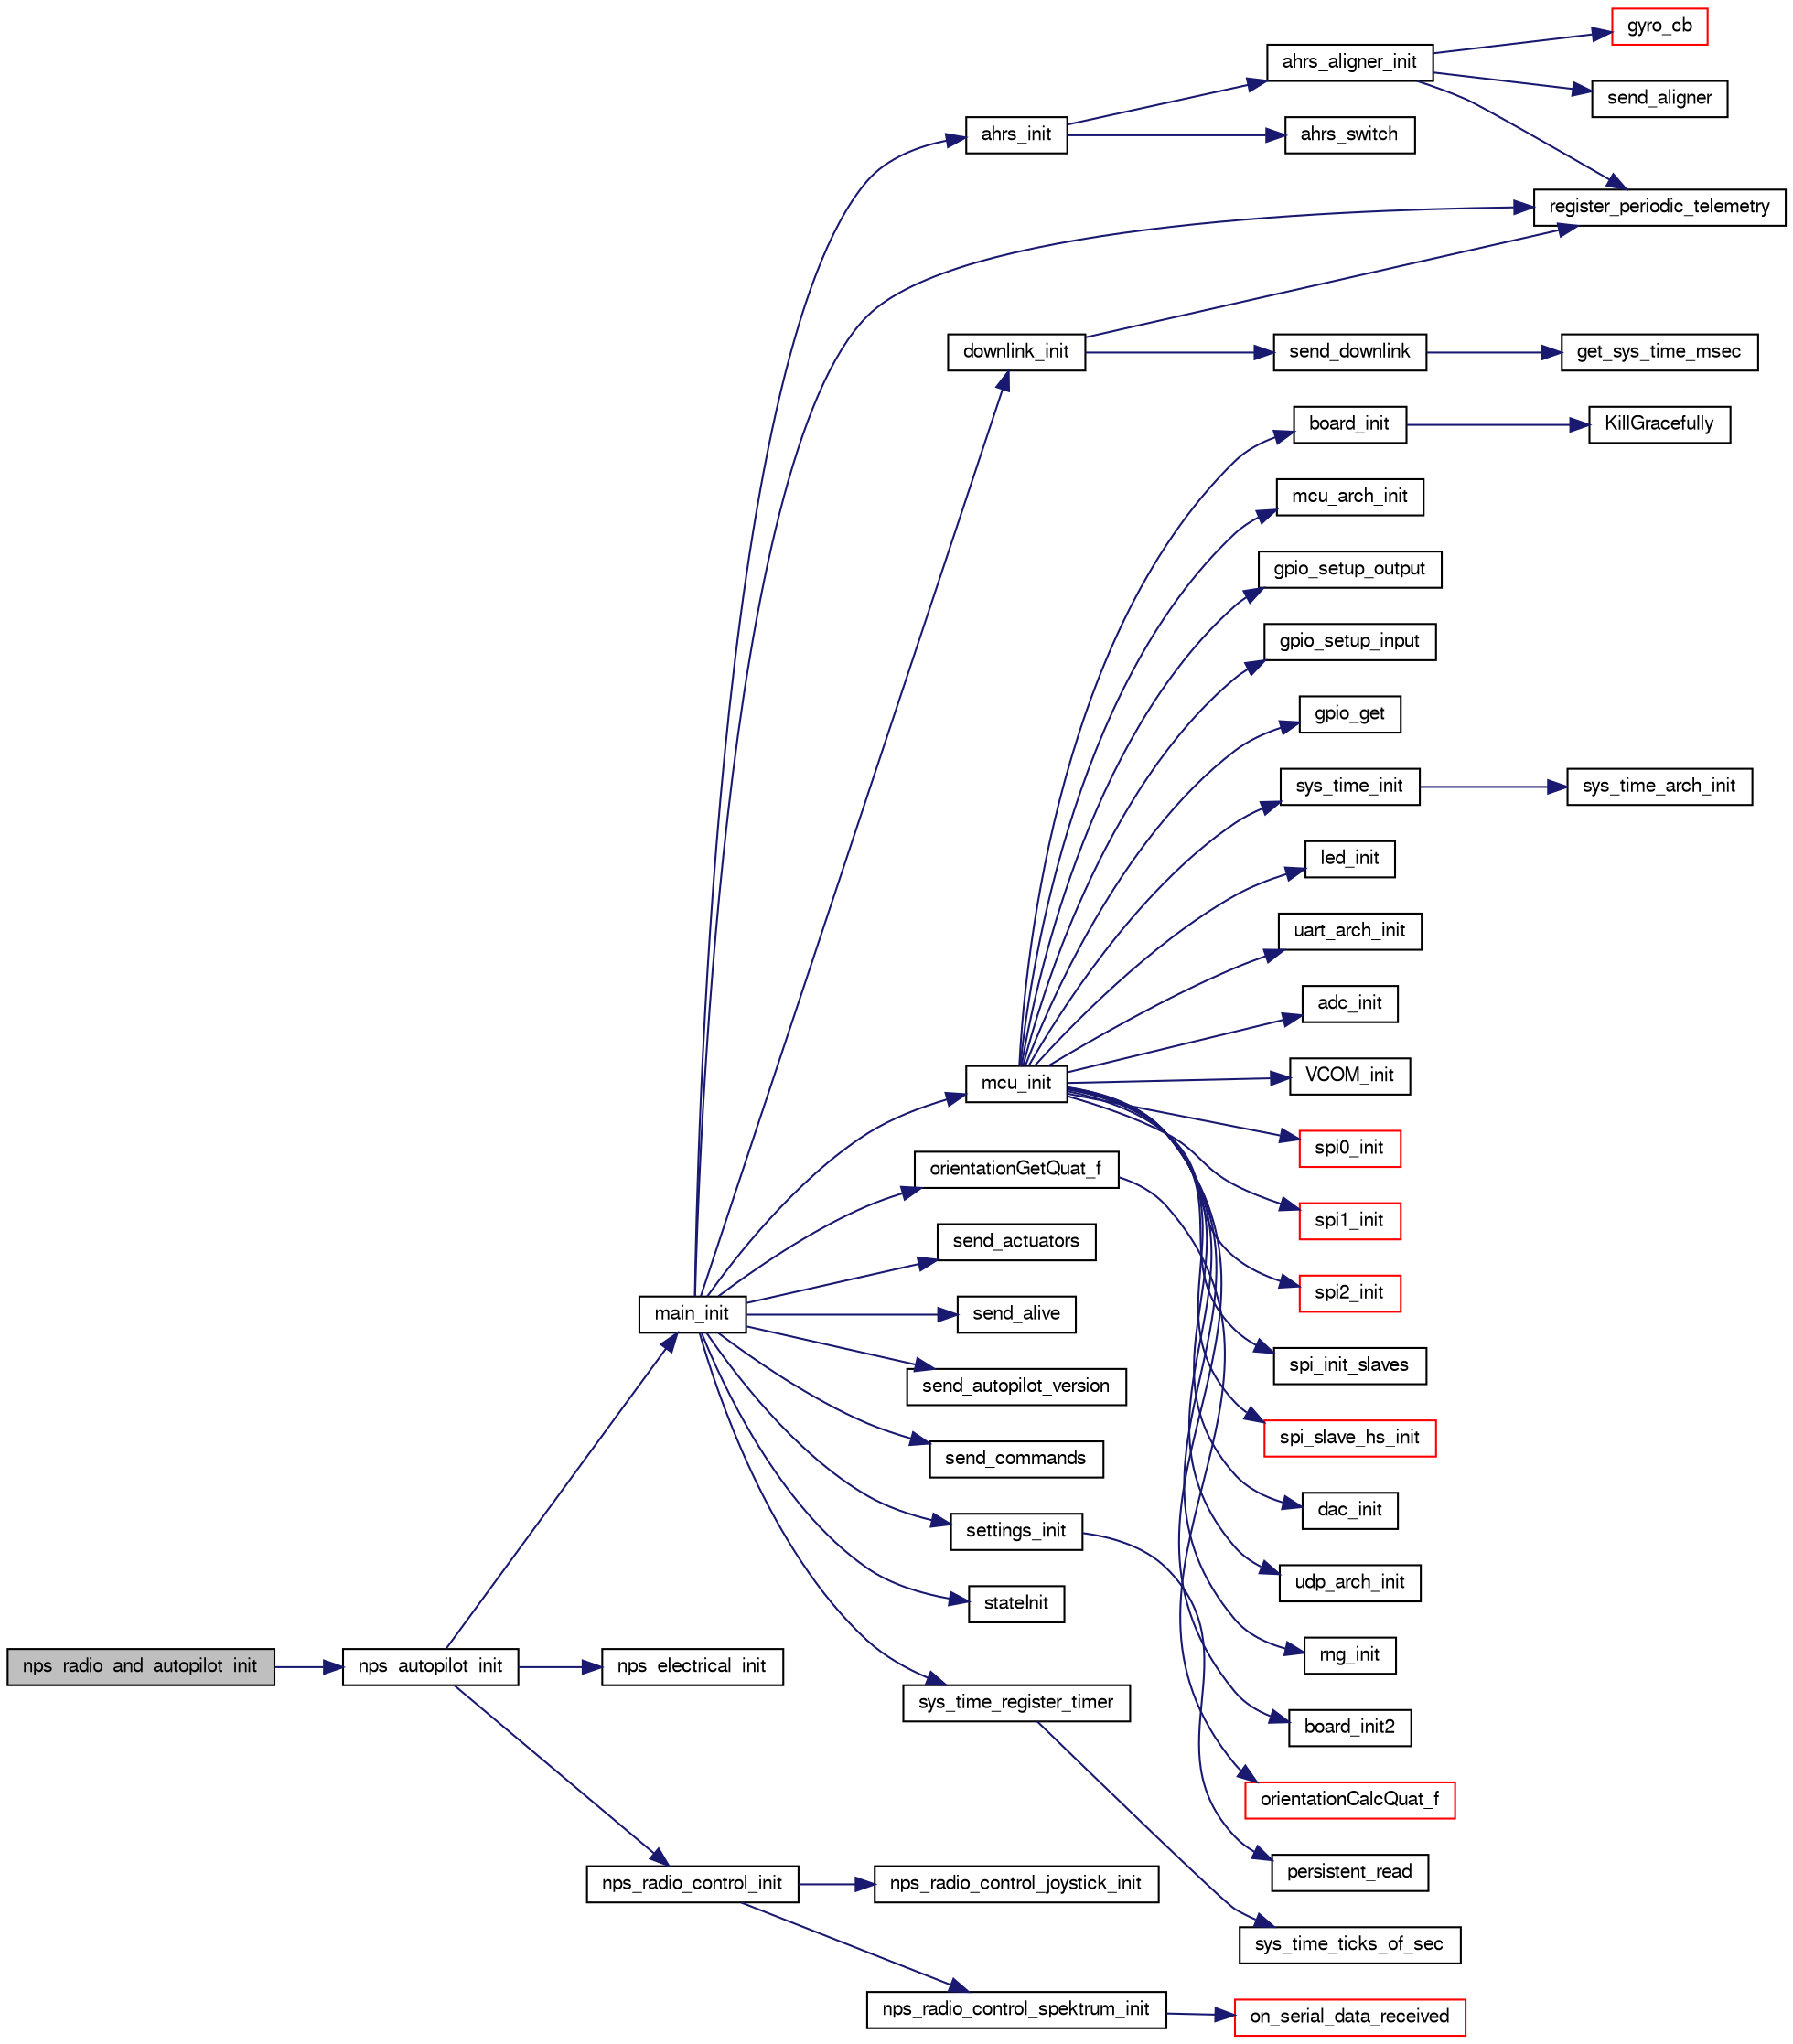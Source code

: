 digraph "nps_radio_and_autopilot_init"
{
  edge [fontname="FreeSans",fontsize="10",labelfontname="FreeSans",labelfontsize="10"];
  node [fontname="FreeSans",fontsize="10",shape=record];
  rankdir="LR";
  Node1 [label="nps_radio_and_autopilot_init",height=0.2,width=0.4,color="black", fillcolor="grey75", style="filled", fontcolor="black"];
  Node1 -> Node2 [color="midnightblue",fontsize="10",style="solid",fontname="FreeSans"];
  Node2 [label="nps_autopilot_init",height=0.2,width=0.4,color="black", fillcolor="white", style="filled",URL="$nps__autopilot_8h.html#aa10f50205109ca60f93290db2d7ac71c"];
  Node2 -> Node3 [color="midnightblue",fontsize="10",style="solid",fontname="FreeSans"];
  Node3 [label="main_init",height=0.2,width=0.4,color="black", fillcolor="white", style="filled",URL="$demo__ahrs__actuators_8c.html#afaa8374e20b79aaf7cfcea5ad9467ab1"];
  Node3 -> Node4 [color="midnightblue",fontsize="10",style="solid",fontname="FreeSans"];
  Node4 [label="ahrs_init",height=0.2,width=0.4,color="black", fillcolor="white", style="filled",URL="$ahrs_8c.html#aa3721663c9df7c7af5613486a3566afb",tooltip="AHRS initialization. "];
  Node4 -> Node5 [color="midnightblue",fontsize="10",style="solid",fontname="FreeSans"];
  Node5 [label="ahrs_aligner_init",height=0.2,width=0.4,color="black", fillcolor="white", style="filled",URL="$ahrs__aligner_8c.html#a321c9a82fcb75074c3041cbf6906e5ea"];
  Node5 -> Node6 [color="midnightblue",fontsize="10",style="solid",fontname="FreeSans"];
  Node6 [label="gyro_cb",height=0.2,width=0.4,color="red", fillcolor="white", style="filled",URL="$ahrs__aligner_8c.html#a47e1ea35fdb43af72537c6c9f38b889d"];
  Node5 -> Node7 [color="midnightblue",fontsize="10",style="solid",fontname="FreeSans"];
  Node7 [label="register_periodic_telemetry",height=0.2,width=0.4,color="black", fillcolor="white", style="filled",URL="$telemetry_8c.html#a8b8cf43739f06c54d16370c141b541a0",tooltip="Register a telemetry callback function. "];
  Node5 -> Node8 [color="midnightblue",fontsize="10",style="solid",fontname="FreeSans"];
  Node8 [label="send_aligner",height=0.2,width=0.4,color="black", fillcolor="white", style="filled",URL="$ahrs__aligner_8c.html#abe64b23cba24d9f6d4efd4773d3c8d1e"];
  Node4 -> Node9 [color="midnightblue",fontsize="10",style="solid",fontname="FreeSans"];
  Node9 [label="ahrs_switch",height=0.2,width=0.4,color="black", fillcolor="white", style="filled",URL="$ahrs_8c.html#ad933997851f19f057be2d3c1d4b5b5d0",tooltip="Switch to the output of another AHRS impl. "];
  Node3 -> Node10 [color="midnightblue",fontsize="10",style="solid",fontname="FreeSans"];
  Node10 [label="downlink_init",height=0.2,width=0.4,color="black", fillcolor="white", style="filled",URL="$downlink_8c.html#afd49e1738cc6ad57218b944dcb94f73b"];
  Node10 -> Node7 [color="midnightblue",fontsize="10",style="solid",fontname="FreeSans"];
  Node10 -> Node11 [color="midnightblue",fontsize="10",style="solid",fontname="FreeSans"];
  Node11 [label="send_downlink",height=0.2,width=0.4,color="black", fillcolor="white", style="filled",URL="$downlink_8c.html#af23b2b19aabf230dd8e4bb719c3d4f34"];
  Node11 -> Node12 [color="midnightblue",fontsize="10",style="solid",fontname="FreeSans"];
  Node12 [label="get_sys_time_msec",height=0.2,width=0.4,color="black", fillcolor="white", style="filled",URL="$chibios_2mcu__periph_2sys__time__arch_8c.html#ad3cb294b0d1d74dfb511534b36a17960",tooltip="Get the time in milliseconds since startup. "];
  Node3 -> Node13 [color="midnightblue",fontsize="10",style="solid",fontname="FreeSans"];
  Node13 [label="mcu_init",height=0.2,width=0.4,color="black", fillcolor="white", style="filled",URL="$group__mcu__periph.html#ga9af744358ff4b1e3e33d7dd170862f9b",tooltip="Microcontroller peripherals initialization. "];
  Node13 -> Node14 [color="midnightblue",fontsize="10",style="solid",fontname="FreeSans"];
  Node14 [label="board_init",height=0.2,width=0.4,color="black", fillcolor="white", style="filled",URL="$group__mcu__periph.html#ga916f2adc2080b4fe88034086d107a8dc",tooltip="Optional board init function called at the start of mcu_init(). "];
  Node14 -> Node15 [color="midnightblue",fontsize="10",style="solid",fontname="FreeSans"];
  Node15 [label="KillGracefully",height=0.2,width=0.4,color="black", fillcolor="white", style="filled",URL="$ardrone_2board_8c.html#a646b7f375c14d15f1aa843bbe058634f"];
  Node13 -> Node16 [color="midnightblue",fontsize="10",style="solid",fontname="FreeSans"];
  Node16 [label="mcu_arch_init",height=0.2,width=0.4,color="black", fillcolor="white", style="filled",URL="$chibios_2mcu__arch_8c.html#a87671303c7d4a9264b1ffbb07e87f454"];
  Node13 -> Node17 [color="midnightblue",fontsize="10",style="solid",fontname="FreeSans"];
  Node17 [label="gpio_setup_output",height=0.2,width=0.4,color="black", fillcolor="white", style="filled",URL="$chibios_2mcu__periph_2gpio__arch_8c.html#a614c4a447f1e43381d92c682ac3b953f",tooltip="Setup one or more pins of the given GPIO port as outputs. "];
  Node13 -> Node18 [color="midnightblue",fontsize="10",style="solid",fontname="FreeSans"];
  Node18 [label="gpio_setup_input",height=0.2,width=0.4,color="black", fillcolor="white", style="filled",URL="$chibios_2mcu__periph_2gpio__arch_8c.html#ae7d0172a824f41338c10872b96cc541b",tooltip="Setup one or more pins of the given GPIO port as inputs. "];
  Node13 -> Node19 [color="midnightblue",fontsize="10",style="solid",fontname="FreeSans"];
  Node19 [label="gpio_get",height=0.2,width=0.4,color="black", fillcolor="white", style="filled",URL="$chibios_2mcu__periph_2gpio__arch_8h.html#afd6403990094d8cd6010b2e641a977da",tooltip="Get level of a gpio. "];
  Node13 -> Node20 [color="midnightblue",fontsize="10",style="solid",fontname="FreeSans"];
  Node20 [label="sys_time_init",height=0.2,width=0.4,color="black", fillcolor="white", style="filled",URL="$sys__time_8c.html#a1e6b75f4db9128a3326d8a6283b0af43"];
  Node20 -> Node21 [color="midnightblue",fontsize="10",style="solid",fontname="FreeSans"];
  Node21 [label="sys_time_arch_init",height=0.2,width=0.4,color="black", fillcolor="white", style="filled",URL="$chibios_2mcu__periph_2sys__time__arch_8c.html#a9b31c2feb846b96205ae20ea6883e1c4"];
  Node13 -> Node22 [color="midnightblue",fontsize="10",style="solid",fontname="FreeSans"];
  Node22 [label="led_init",height=0.2,width=0.4,color="black", fillcolor="white", style="filled",URL="$led_8h.html#a9d9d9b1f30592189c3aa7358c626218f",tooltip="Automatic initialization of actived LED Set to OFF at startup. "];
  Node13 -> Node23 [color="midnightblue",fontsize="10",style="solid",fontname="FreeSans"];
  Node23 [label="uart_arch_init",height=0.2,width=0.4,color="black", fillcolor="white", style="filled",URL="$linux_2mcu__periph_2uart__arch_8c.html#a7e440684a8b6a4088b2f1d5b4dc47587"];
  Node13 -> Node24 [color="midnightblue",fontsize="10",style="solid",fontname="FreeSans"];
  Node24 [label="adc_init",height=0.2,width=0.4,color="black", fillcolor="white", style="filled",URL="$chibios_2mcu__periph_2adc__arch_8c.html#a2b815e6730e8723a6d1d06d9ef8f31c0",tooltip="Adc init. "];
  Node13 -> Node25 [color="midnightblue",fontsize="10",style="solid",fontname="FreeSans"];
  Node25 [label="VCOM_init",height=0.2,width=0.4,color="black", fillcolor="white", style="filled",URL="$lpc21_2usb__ser__hw_8c.html#a96a54f28bfc8bc28963cd2fac74609cd"];
  Node13 -> Node26 [color="midnightblue",fontsize="10",style="solid",fontname="FreeSans"];
  Node26 [label="spi0_init",height=0.2,width=0.4,color="red", fillcolor="white", style="filled",URL="$group__spi.html#ga2437939c4fca0a4a5a4f79460ed3f731"];
  Node13 -> Node27 [color="midnightblue",fontsize="10",style="solid",fontname="FreeSans"];
  Node27 [label="spi1_init",height=0.2,width=0.4,color="red", fillcolor="white", style="filled",URL="$group__spi.html#ga7da3469436debceb731ecb76c920efda"];
  Node13 -> Node28 [color="midnightblue",fontsize="10",style="solid",fontname="FreeSans"];
  Node28 [label="spi2_init",height=0.2,width=0.4,color="red", fillcolor="white", style="filled",URL="$group__spi.html#ga1c8c4e89459606c70f6749714abd4a86"];
  Node13 -> Node29 [color="midnightblue",fontsize="10",style="solid",fontname="FreeSans"];
  Node29 [label="spi_init_slaves",height=0.2,width=0.4,color="black", fillcolor="white", style="filled",URL="$group__spi.html#gafc9125c5764a6749703ae4f1303a16f3",tooltip="spi_init_slaves() function "];
  Node13 -> Node30 [color="midnightblue",fontsize="10",style="solid",fontname="FreeSans"];
  Node30 [label="spi_slave_hs_init",height=0.2,width=0.4,color="red", fillcolor="white", style="filled",URL="$spi__slave__hs__arch_8c.html#ad7c7233ab7697ee83d0228fe95b0c048"];
  Node13 -> Node31 [color="midnightblue",fontsize="10",style="solid",fontname="FreeSans"];
  Node31 [label="dac_init",height=0.2,width=0.4,color="black", fillcolor="white", style="filled",URL="$dac__arch_8c.html#a6e622fafee8436bf9cf9f6b120352e3c"];
  Node13 -> Node32 [color="midnightblue",fontsize="10",style="solid",fontname="FreeSans"];
  Node32 [label="udp_arch_init",height=0.2,width=0.4,color="black", fillcolor="white", style="filled",URL="$linux_2mcu__periph_2udp__arch_8c.html#a665732768aad2a0f4b0a396d96485cc2"];
  Node13 -> Node33 [color="midnightblue",fontsize="10",style="solid",fontname="FreeSans"];
  Node33 [label="rng_init",height=0.2,width=0.4,color="black", fillcolor="white", style="filled",URL="$chibios_2mcu__periph_2rng__arch_8c.html#ad5a3df3d0092f55f6ea54ccaa7daf3dc"];
  Node13 -> Node34 [color="midnightblue",fontsize="10",style="solid",fontname="FreeSans"];
  Node34 [label="board_init2",height=0.2,width=0.4,color="black", fillcolor="white", style="filled",URL="$group__mcu__periph.html#gaf8669c6ba2d12460cf1172edd1a5e4a3",tooltip="Optional board init function called at the end of mcu_init(). "];
  Node3 -> Node35 [color="midnightblue",fontsize="10",style="solid",fontname="FreeSans"];
  Node35 [label="orientationGetQuat_f",height=0.2,width=0.4,color="black", fillcolor="white", style="filled",URL="$group__math__orientation__representation.html#ga4bc38966bac43e1f55b2f042d8f2e411",tooltip="Get vehicle body attitude quaternion (float). "];
  Node35 -> Node36 [color="midnightblue",fontsize="10",style="solid",fontname="FreeSans"];
  Node36 [label="orientationCalcQuat_f",height=0.2,width=0.4,color="red", fillcolor="white", style="filled",URL="$group__math__orientation__representation.html#ga33edf7d5bd278bed617fb5aa88559dc2"];
  Node3 -> Node7 [color="midnightblue",fontsize="10",style="solid",fontname="FreeSans"];
  Node3 -> Node37 [color="midnightblue",fontsize="10",style="solid",fontname="FreeSans"];
  Node37 [label="send_actuators",height=0.2,width=0.4,color="black", fillcolor="white", style="filled",URL="$demo__ahrs__actuators_8c.html#acd7f051f394d395b1b28750b8e853e9c"];
  Node3 -> Node38 [color="midnightblue",fontsize="10",style="solid",fontname="FreeSans"];
  Node38 [label="send_alive",height=0.2,width=0.4,color="black", fillcolor="white", style="filled",URL="$demo__ahrs__actuators_8c.html#a65644c7fe2e327f01296b259bc106f85"];
  Node3 -> Node39 [color="midnightblue",fontsize="10",style="solid",fontname="FreeSans"];
  Node39 [label="send_autopilot_version",height=0.2,width=0.4,color="black", fillcolor="white", style="filled",URL="$demo__ahrs__actuators_8c.html#a974326e4c446abb45f2c4ce43666412f"];
  Node3 -> Node40 [color="midnightblue",fontsize="10",style="solid",fontname="FreeSans"];
  Node40 [label="send_commands",height=0.2,width=0.4,color="black", fillcolor="white", style="filled",URL="$demo__ahrs__actuators_8c.html#a4d3ebf2393fe597ab7a9a9e615ed2efe"];
  Node3 -> Node41 [color="midnightblue",fontsize="10",style="solid",fontname="FreeSans"];
  Node41 [label="settings_init",height=0.2,width=0.4,color="black", fillcolor="white", style="filled",URL="$settings_8c.html#a5f9a5a2e826aec11c77548f2a541fb9e"];
  Node41 -> Node42 [color="midnightblue",fontsize="10",style="solid",fontname="FreeSans"];
  Node42 [label="persistent_read",height=0.2,width=0.4,color="black", fillcolor="white", style="filled",URL="$chibios_2subsystems_2settings__arch_8c.html#a6d60026540670a5fc2ac03dee06c791e"];
  Node3 -> Node43 [color="midnightblue",fontsize="10",style="solid",fontname="FreeSans"];
  Node43 [label="stateInit",height=0.2,width=0.4,color="black", fillcolor="white", style="filled",URL="$group__state__interface.html#gae841c56c9a83bf54bcdd8d7f166f2e2a"];
  Node3 -> Node44 [color="midnightblue",fontsize="10",style="solid",fontname="FreeSans"];
  Node44 [label="sys_time_register_timer",height=0.2,width=0.4,color="black", fillcolor="white", style="filled",URL="$sys__time_8c.html#a3ababed8b6819006aaf919a663efe8cd",tooltip="Register a new system timer. "];
  Node44 -> Node45 [color="midnightblue",fontsize="10",style="solid",fontname="FreeSans"];
  Node45 [label="sys_time_ticks_of_sec",height=0.2,width=0.4,color="black", fillcolor="white", style="filled",URL="$sys__time_8h.html#a2894f16d75a4d3c6ad1449d7bba85406"];
  Node2 -> Node46 [color="midnightblue",fontsize="10",style="solid",fontname="FreeSans"];
  Node46 [label="nps_electrical_init",height=0.2,width=0.4,color="black", fillcolor="white", style="filled",URL="$nps__electrical_8c.html#a9a38e15f4c115662205d7acfb92db20c"];
  Node2 -> Node47 [color="midnightblue",fontsize="10",style="solid",fontname="FreeSans"];
  Node47 [label="nps_radio_control_init",height=0.2,width=0.4,color="black", fillcolor="white", style="filled",URL="$nps__radio__control_8c.html#a1028b3dc0a115b1c2cbfbf478d60c1c7"];
  Node47 -> Node48 [color="midnightblue",fontsize="10",style="solid",fontname="FreeSans"];
  Node48 [label="nps_radio_control_joystick_init",height=0.2,width=0.4,color="black", fillcolor="white", style="filled",URL="$nps__radio__control__joystick_8c.html#a9a7bfae7d77d8c6d3baa7c313c3097f7",tooltip="Initializes SDL and the joystick. "];
  Node47 -> Node49 [color="midnightblue",fontsize="10",style="solid",fontname="FreeSans"];
  Node49 [label="nps_radio_control_spektrum_init",height=0.2,width=0.4,color="black", fillcolor="white", style="filled",URL="$nps__radio__control__spektrum_8c.html#a5ef81d6ecf86b47643a0c2f0eae06c6c"];
  Node49 -> Node50 [color="midnightblue",fontsize="10",style="solid",fontname="FreeSans"];
  Node50 [label="on_serial_data_received",height=0.2,width=0.4,color="red", fillcolor="white", style="filled",URL="$nps__radio__control__spektrum_8c.html#a96e61646754bf2df198da01db1a0349f"];
}
